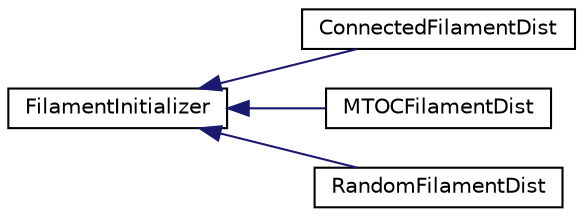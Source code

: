digraph "Graphical Class Hierarchy"
{
 // INTERACTIVE_SVG=YES
  edge [fontname="Helvetica",fontsize="10",labelfontname="Helvetica",labelfontsize="10"];
  node [fontname="Helvetica",fontsize="10",shape=record];
  rankdir="LR";
  Node0 [label="FilamentInitializer",height=0.2,width=0.4,color="black", fillcolor="white", style="filled",URL="$classFilamentInitializer.html",tooltip="An interface to initialize an initial configuration of Filaments in the SubSystem. "];
  Node0 -> Node1 [dir="back",color="midnightblue",fontsize="10",style="solid",fontname="Helvetica"];
  Node1 [label="ConnectedFilamentDist",height=0.2,width=0.4,color="black", fillcolor="white", style="filled",URL="$classConnectedFilamentDist.html",tooltip="An implementation of FilamentInitialzer that creates a sufficiently spaced network of filaments for i..."];
  Node0 -> Node2 [dir="back",color="midnightblue",fontsize="10",style="solid",fontname="Helvetica"];
  Node2 [label="MTOCFilamentDist",height=0.2,width=0.4,color="black", fillcolor="white", style="filled",URL="$classMTOCFilamentDist.html",tooltip="An implementation of FilamentInitialzer that creates a random MTOC configuration. ..."];
  Node0 -> Node3 [dir="back",color="midnightblue",fontsize="10",style="solid",fontname="Helvetica"];
  Node3 [label="RandomFilamentDist",height=0.2,width=0.4,color="black", fillcolor="white", style="filled",URL="$classRandomFilamentDist.html",tooltip="An implementation of FilamentInitialzer that creates a completely random Filament distribution within..."];
}
